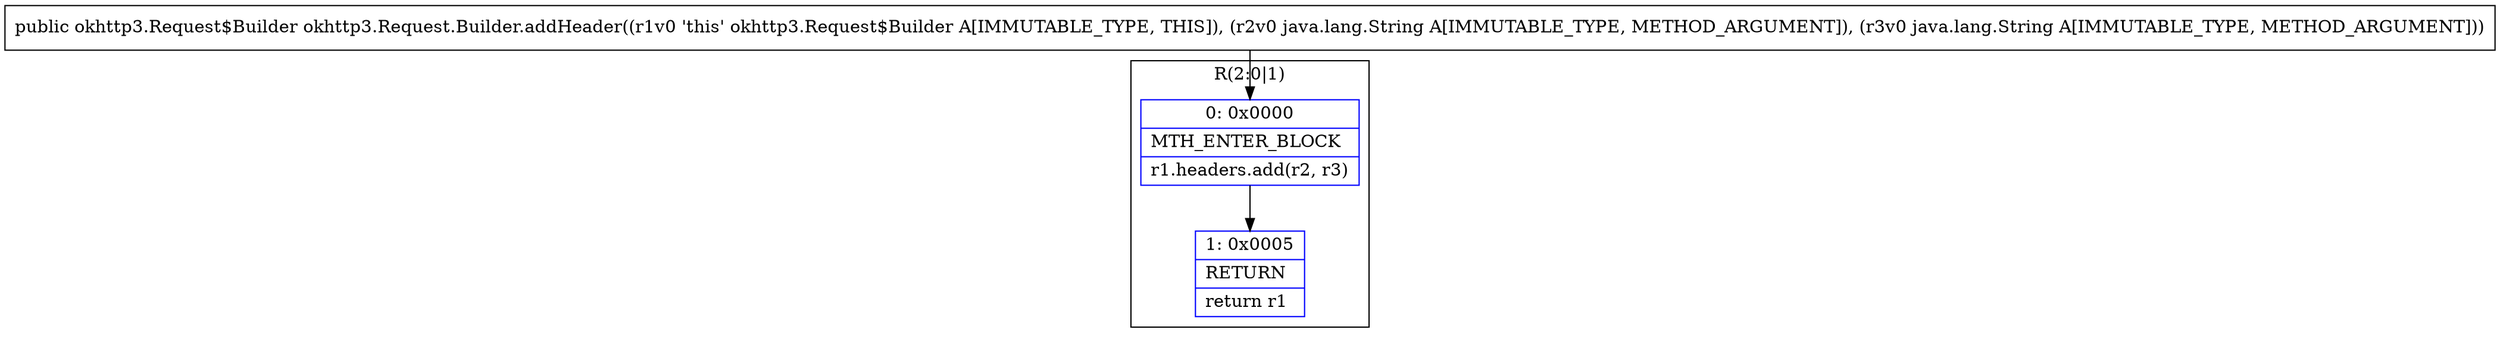 digraph "CFG forokhttp3.Request.Builder.addHeader(Ljava\/lang\/String;Ljava\/lang\/String;)Lokhttp3\/Request$Builder;" {
subgraph cluster_Region_2002175437 {
label = "R(2:0|1)";
node [shape=record,color=blue];
Node_0 [shape=record,label="{0\:\ 0x0000|MTH_ENTER_BLOCK\l|r1.headers.add(r2, r3)\l}"];
Node_1 [shape=record,label="{1\:\ 0x0005|RETURN\l|return r1\l}"];
}
MethodNode[shape=record,label="{public okhttp3.Request$Builder okhttp3.Request.Builder.addHeader((r1v0 'this' okhttp3.Request$Builder A[IMMUTABLE_TYPE, THIS]), (r2v0 java.lang.String A[IMMUTABLE_TYPE, METHOD_ARGUMENT]), (r3v0 java.lang.String A[IMMUTABLE_TYPE, METHOD_ARGUMENT])) }"];
MethodNode -> Node_0;
Node_0 -> Node_1;
}

